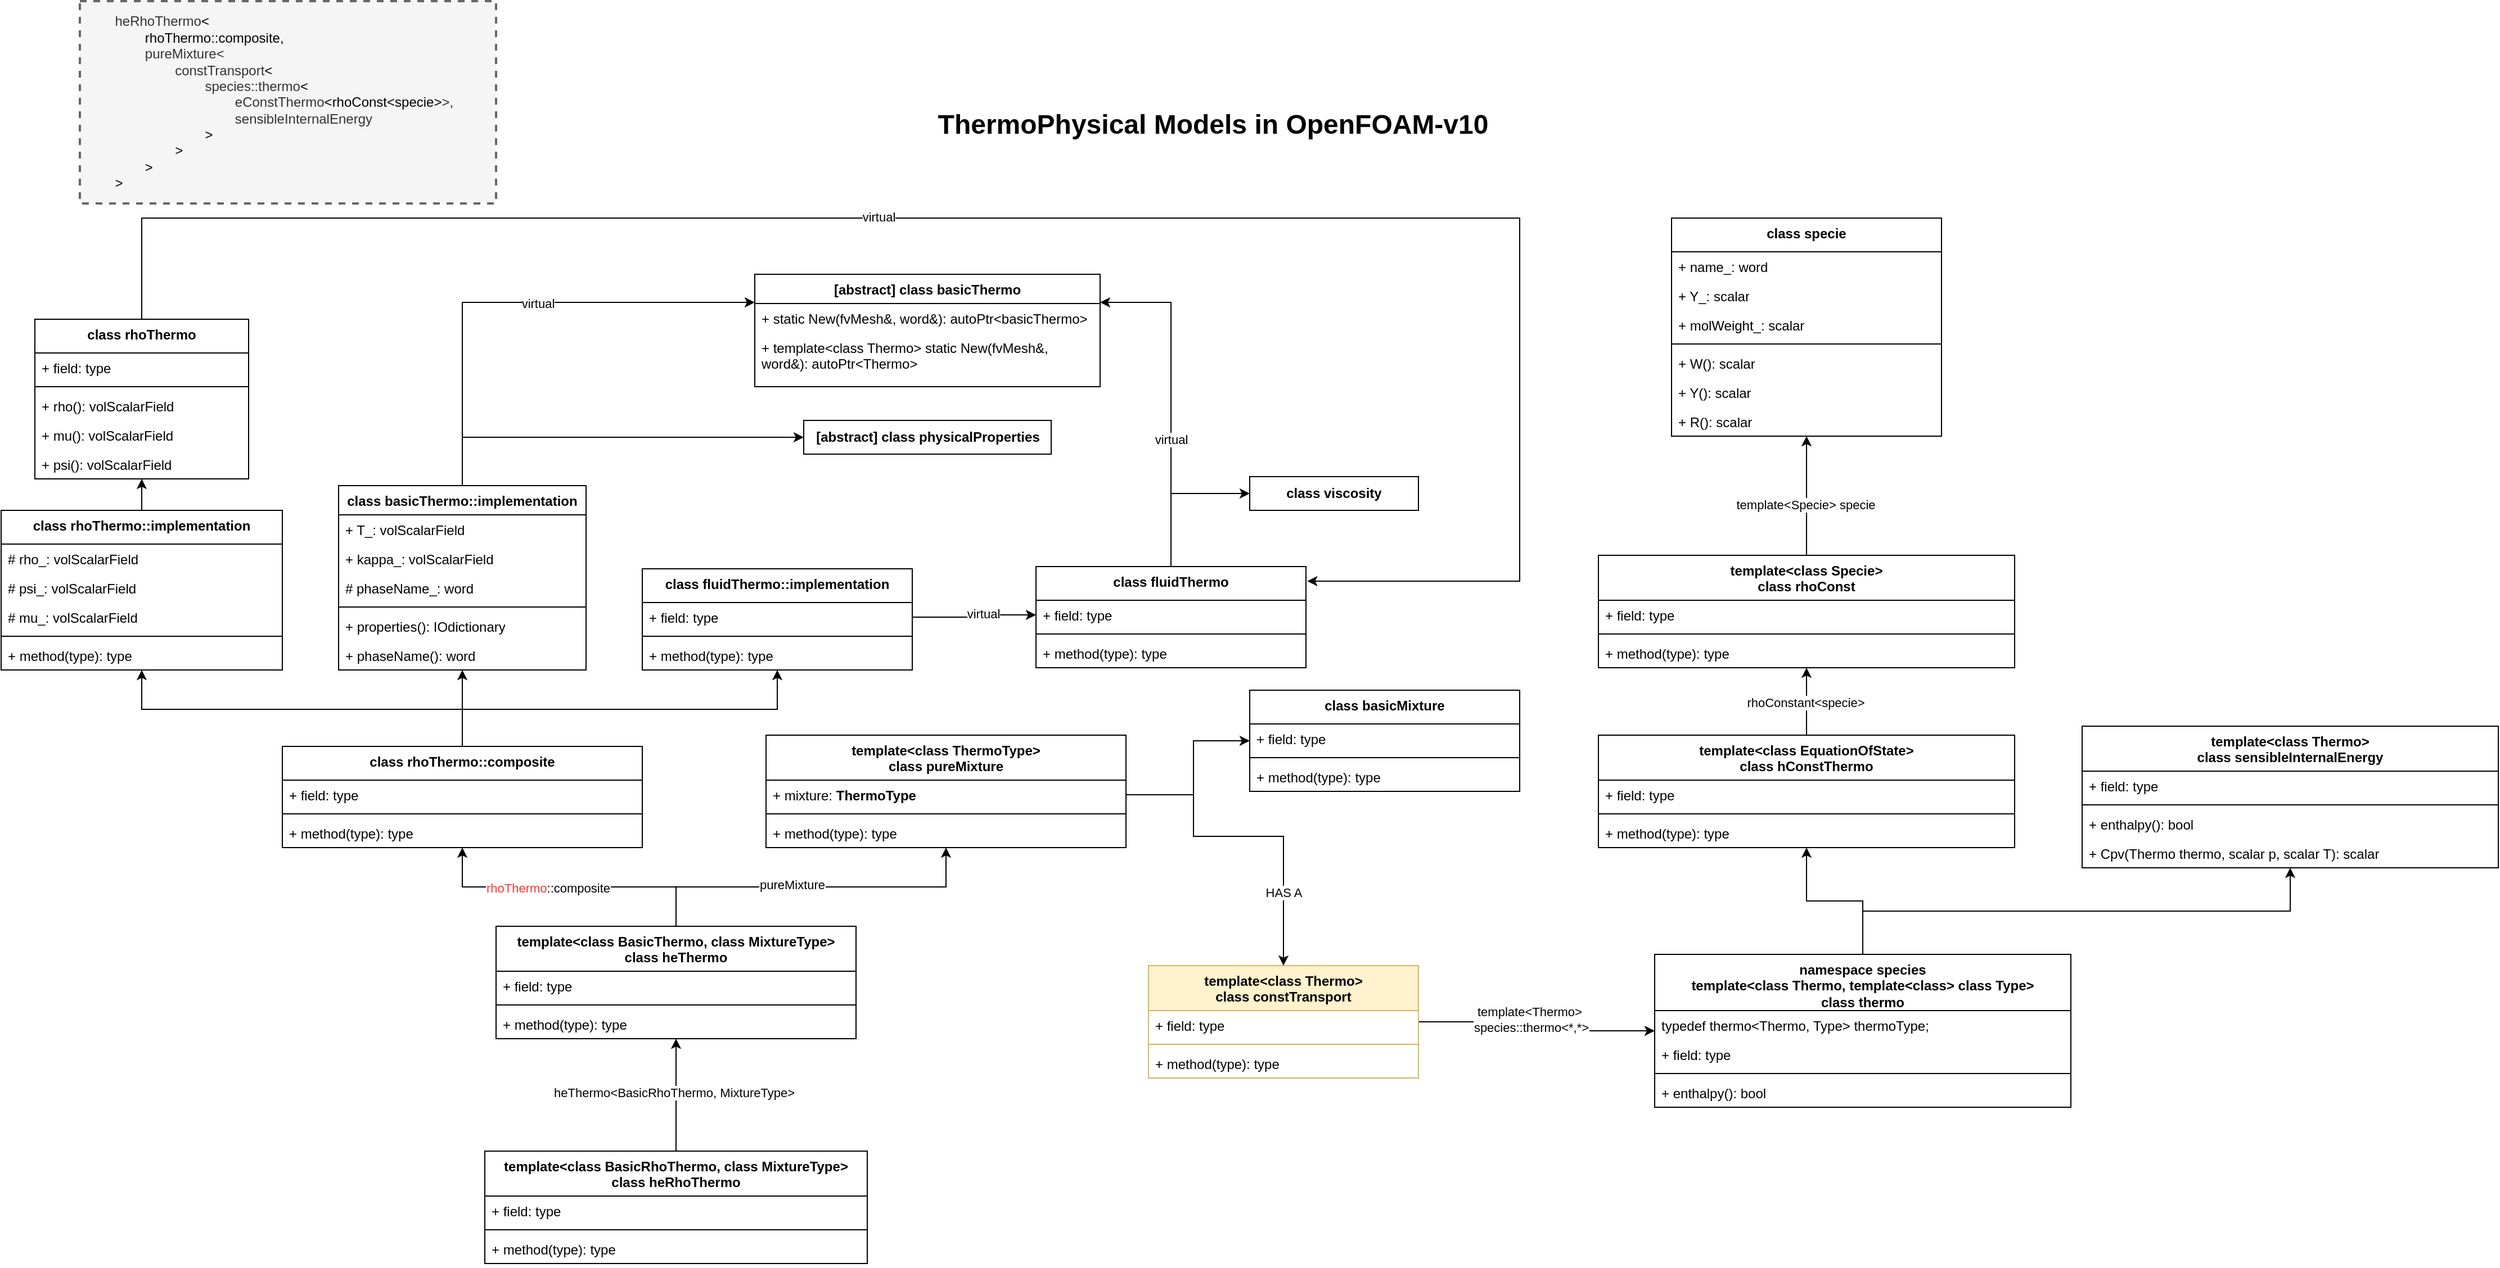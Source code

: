 <mxfile version="28.1.1" pages="2">
  <diagram name="Page-1" id="929967ad-93f9-6ef4-fab6-5d389245f69c">
    <mxGraphModel dx="3205.5" dy="1976" grid="1" gridSize="10" guides="1" tooltips="1" connect="1" arrows="1" fold="1" page="1" pageScale="1.5" pageWidth="1169" pageHeight="826" background="none" math="0" shadow="0">
      <root>
        <mxCell id="0" style=";html=1;" />
        <mxCell id="1" style=";html=1;" parent="0" />
        <mxCell id="1672d66443f91eb5-23" value="ThermoPhysical Models in OpenFOAM-v10" style="text;strokeColor=none;fillColor=none;html=1;fontSize=24;fontStyle=1;verticalAlign=middle;align=center;" parent="1" vertex="1">
          <mxGeometry x="121.5" y="50" width="1510" height="40" as="geometry" />
        </mxCell>
        <mxCell id="pPJwcBT-VZS1vUnsElvL-1" value="[abstract] class basicThermo" style="swimlane;fontStyle=1;align=center;verticalAlign=top;childLayout=stackLayout;horizontal=1;startSize=26;horizontalStack=0;resizeParent=1;resizeParentMax=0;resizeLast=0;collapsible=1;marginBottom=0;whiteSpace=wrap;html=1;" parent="1" vertex="1">
          <mxGeometry x="470" y="203" width="307" height="100" as="geometry">
            <mxRectangle x="797" y="150" width="140" height="30" as="alternateBounds" />
          </mxGeometry>
        </mxCell>
        <mxCell id="pPJwcBT-VZS1vUnsElvL-4" value="+ static New(fvMesh&amp;amp;, word&amp;amp;): autoPtr&amp;lt;basicThermo&amp;gt;" style="text;strokeColor=none;fillColor=none;align=left;verticalAlign=top;spacingLeft=4;spacingRight=4;overflow=hidden;rotatable=0;points=[[0,0.5],[1,0.5]];portConstraint=eastwest;whiteSpace=wrap;html=1;" parent="pPJwcBT-VZS1vUnsElvL-1" vertex="1">
          <mxGeometry y="26" width="307" height="26" as="geometry" />
        </mxCell>
        <mxCell id="pPJwcBT-VZS1vUnsElvL-18" value="+ template&amp;lt;class Thermo&amp;gt; static New(fvMesh&amp;amp;, word&amp;amp;): autoPtr&amp;lt;Thermo&amp;gt;" style="text;strokeColor=none;fillColor=none;align=left;verticalAlign=top;spacingLeft=4;spacingRight=4;overflow=hidden;rotatable=0;points=[[0,0.5],[1,0.5]];portConstraint=eastwest;whiteSpace=wrap;html=1;" parent="pPJwcBT-VZS1vUnsElvL-1" vertex="1">
          <mxGeometry y="52" width="307" height="48" as="geometry" />
        </mxCell>
        <mxCell id="pPJwcBT-VZS1vUnsElvL-16" style="edgeStyle=orthogonalEdgeStyle;rounded=0;orthogonalLoop=1;jettySize=auto;html=1;exitX=0.5;exitY=0;exitDx=0;exitDy=0;entryX=0;entryY=0.5;entryDx=0;entryDy=0;" parent="1" source="pPJwcBT-VZS1vUnsElvL-8" target="pPJwcBT-VZS1vUnsElvL-15" edge="1">
          <mxGeometry relative="1" as="geometry" />
        </mxCell>
        <mxCell id="pPJwcBT-VZS1vUnsElvL-8" value="class basicThermo::implementation" style="swimlane;fontStyle=1;align=center;verticalAlign=top;childLayout=stackLayout;horizontal=1;startSize=26;horizontalStack=0;resizeParent=1;resizeParentMax=0;resizeLast=0;collapsible=1;marginBottom=0;whiteSpace=wrap;html=1;" parent="1" vertex="1">
          <mxGeometry x="100" y="391" width="220" height="164" as="geometry">
            <mxRectangle x="797" y="150" width="140" height="30" as="alternateBounds" />
          </mxGeometry>
        </mxCell>
        <mxCell id="pPJwcBT-VZS1vUnsElvL-9" value="+ T_: volScalarField" style="text;strokeColor=none;fillColor=none;align=left;verticalAlign=top;spacingLeft=4;spacingRight=4;overflow=hidden;rotatable=0;points=[[0,0.5],[1,0.5]];portConstraint=eastwest;whiteSpace=wrap;html=1;" parent="pPJwcBT-VZS1vUnsElvL-8" vertex="1">
          <mxGeometry y="26" width="220" height="26" as="geometry" />
        </mxCell>
        <mxCell id="pPJwcBT-VZS1vUnsElvL-10" value="+ kappa_: volScalarField" style="text;strokeColor=none;fillColor=none;align=left;verticalAlign=top;spacingLeft=4;spacingRight=4;overflow=hidden;rotatable=0;points=[[0,0.5],[1,0.5]];portConstraint=eastwest;whiteSpace=wrap;html=1;" parent="pPJwcBT-VZS1vUnsElvL-8" vertex="1">
          <mxGeometry y="52" width="220" height="26" as="geometry" />
        </mxCell>
        <mxCell id="pPJwcBT-VZS1vUnsElvL-11" value="# phaseName_: word" style="text;strokeColor=none;fillColor=none;align=left;verticalAlign=top;spacingLeft=4;spacingRight=4;overflow=hidden;rotatable=0;points=[[0,0.5],[1,0.5]];portConstraint=eastwest;whiteSpace=wrap;html=1;" parent="pPJwcBT-VZS1vUnsElvL-8" vertex="1">
          <mxGeometry y="78" width="220" height="26" as="geometry" />
        </mxCell>
        <mxCell id="pPJwcBT-VZS1vUnsElvL-12" value="" style="line;strokeWidth=1;fillColor=none;align=left;verticalAlign=middle;spacingTop=-1;spacingLeft=3;spacingRight=3;rotatable=0;labelPosition=right;points=[];portConstraint=eastwest;strokeColor=inherit;" parent="pPJwcBT-VZS1vUnsElvL-8" vertex="1">
          <mxGeometry y="104" width="220" height="8" as="geometry" />
        </mxCell>
        <mxCell id="pPJwcBT-VZS1vUnsElvL-13" value="+ properties(): IOdictionary" style="text;strokeColor=none;fillColor=none;align=left;verticalAlign=top;spacingLeft=4;spacingRight=4;overflow=hidden;rotatable=0;points=[[0,0.5],[1,0.5]];portConstraint=eastwest;whiteSpace=wrap;html=1;" parent="pPJwcBT-VZS1vUnsElvL-8" vertex="1">
          <mxGeometry y="112" width="220" height="26" as="geometry" />
        </mxCell>
        <mxCell id="pPJwcBT-VZS1vUnsElvL-17" value="+ phaseName(): word" style="text;strokeColor=none;fillColor=none;align=left;verticalAlign=top;spacingLeft=4;spacingRight=4;overflow=hidden;rotatable=0;points=[[0,0.5],[1,0.5]];portConstraint=eastwest;whiteSpace=wrap;html=1;" parent="pPJwcBT-VZS1vUnsElvL-8" vertex="1">
          <mxGeometry y="138" width="220" height="26" as="geometry" />
        </mxCell>
        <mxCell id="pPJwcBT-VZS1vUnsElvL-15" value="&lt;b&gt;[abstract] class physicalProperties&lt;/b&gt;" style="html=1;whiteSpace=wrap;" parent="1" vertex="1">
          <mxGeometry x="513.5" y="333" width="220" height="30" as="geometry" />
        </mxCell>
        <mxCell id="pPJwcBT-VZS1vUnsElvL-27" style="edgeStyle=orthogonalEdgeStyle;rounded=0;orthogonalLoop=1;jettySize=auto;html=1;exitX=0.5;exitY=0;exitDx=0;exitDy=0;" parent="1" source="pPJwcBT-VZS1vUnsElvL-19" target="pPJwcBT-VZS1vUnsElvL-23" edge="1">
          <mxGeometry relative="1" as="geometry" />
        </mxCell>
        <mxCell id="pPJwcBT-VZS1vUnsElvL-28" value="heThermo&amp;lt;BasicRhoThermo, MixtureType&amp;gt;" style="edgeLabel;html=1;align=center;verticalAlign=middle;resizable=0;points=[];" parent="pPJwcBT-VZS1vUnsElvL-27" vertex="1" connectable="0">
          <mxGeometry x="0.063" y="2" relative="1" as="geometry">
            <mxPoint y="1" as="offset" />
          </mxGeometry>
        </mxCell>
        <mxCell id="pPJwcBT-VZS1vUnsElvL-19" value="&lt;div&gt;template&amp;lt;class BasicRhoThermo, class MixtureType&amp;gt;&lt;/div&gt;&lt;div&gt;class heRhoThermo&lt;/div&gt;" style="swimlane;fontStyle=1;align=center;verticalAlign=top;childLayout=stackLayout;horizontal=1;startSize=40;horizontalStack=0;resizeParent=1;resizeParentMax=0;resizeLast=0;collapsible=1;marginBottom=0;whiteSpace=wrap;html=1;" parent="1" vertex="1">
          <mxGeometry x="230" y="983" width="340" height="100" as="geometry" />
        </mxCell>
        <mxCell id="pPJwcBT-VZS1vUnsElvL-20" value="+ field: type" style="text;strokeColor=none;fillColor=none;align=left;verticalAlign=top;spacingLeft=4;spacingRight=4;overflow=hidden;rotatable=0;points=[[0,0.5],[1,0.5]];portConstraint=eastwest;whiteSpace=wrap;html=1;" parent="pPJwcBT-VZS1vUnsElvL-19" vertex="1">
          <mxGeometry y="40" width="340" height="26" as="geometry" />
        </mxCell>
        <mxCell id="pPJwcBT-VZS1vUnsElvL-21" value="" style="line;strokeWidth=1;fillColor=none;align=left;verticalAlign=middle;spacingTop=-1;spacingLeft=3;spacingRight=3;rotatable=0;labelPosition=right;points=[];portConstraint=eastwest;strokeColor=inherit;" parent="pPJwcBT-VZS1vUnsElvL-19" vertex="1">
          <mxGeometry y="66" width="340" height="8" as="geometry" />
        </mxCell>
        <mxCell id="pPJwcBT-VZS1vUnsElvL-22" value="+ method(type): type" style="text;strokeColor=none;fillColor=none;align=left;verticalAlign=top;spacingLeft=4;spacingRight=4;overflow=hidden;rotatable=0;points=[[0,0.5],[1,0.5]];portConstraint=eastwest;whiteSpace=wrap;html=1;" parent="pPJwcBT-VZS1vUnsElvL-19" vertex="1">
          <mxGeometry y="74" width="340" height="26" as="geometry" />
        </mxCell>
        <mxCell id="pPJwcBT-VZS1vUnsElvL-33" style="edgeStyle=orthogonalEdgeStyle;rounded=0;orthogonalLoop=1;jettySize=auto;html=1;exitX=0.5;exitY=0;exitDx=0;exitDy=0;" parent="1" source="pPJwcBT-VZS1vUnsElvL-23" target="pPJwcBT-VZS1vUnsElvL-29" edge="1">
          <mxGeometry relative="1" as="geometry" />
        </mxCell>
        <mxCell id="pPJwcBT-VZS1vUnsElvL-34" value="pureMixture" style="edgeLabel;html=1;align=center;verticalAlign=middle;resizable=0;points=[];" parent="pPJwcBT-VZS1vUnsElvL-33" vertex="1" connectable="0">
          <mxGeometry x="-0.111" y="2" relative="1" as="geometry">
            <mxPoint as="offset" />
          </mxGeometry>
        </mxCell>
        <mxCell id="pPJwcBT-VZS1vUnsElvL-39" style="edgeStyle=orthogonalEdgeStyle;rounded=0;orthogonalLoop=1;jettySize=auto;html=1;exitX=0.5;exitY=0;exitDx=0;exitDy=0;" parent="1" source="pPJwcBT-VZS1vUnsElvL-23" target="pPJwcBT-VZS1vUnsElvL-35" edge="1">
          <mxGeometry relative="1" as="geometry" />
        </mxCell>
        <mxCell id="pPJwcBT-VZS1vUnsElvL-40" value="&lt;font style=&quot;color: rgb(255, 51, 51);&quot;&gt;rhoThermo&lt;/font&gt;::composite" style="edgeLabel;html=1;align=center;verticalAlign=middle;resizable=0;points=[];" parent="pPJwcBT-VZS1vUnsElvL-39" vertex="1" connectable="0">
          <mxGeometry x="0.147" y="1" relative="1" as="geometry">
            <mxPoint as="offset" />
          </mxGeometry>
        </mxCell>
        <mxCell id="pPJwcBT-VZS1vUnsElvL-23" value="&lt;div&gt;template&amp;lt;class BasicThermo, class MixtureType&amp;gt;&lt;/div&gt;&lt;div&gt;class heThermo&lt;/div&gt;" style="swimlane;fontStyle=1;align=center;verticalAlign=top;childLayout=stackLayout;horizontal=1;startSize=40;horizontalStack=0;resizeParent=1;resizeParentMax=0;resizeLast=0;collapsible=1;marginBottom=0;whiteSpace=wrap;html=1;" parent="1" vertex="1">
          <mxGeometry x="240" y="783" width="320" height="100" as="geometry" />
        </mxCell>
        <mxCell id="pPJwcBT-VZS1vUnsElvL-24" value="+ field: type" style="text;strokeColor=none;fillColor=none;align=left;verticalAlign=top;spacingLeft=4;spacingRight=4;overflow=hidden;rotatable=0;points=[[0,0.5],[1,0.5]];portConstraint=eastwest;whiteSpace=wrap;html=1;" parent="pPJwcBT-VZS1vUnsElvL-23" vertex="1">
          <mxGeometry y="40" width="320" height="26" as="geometry" />
        </mxCell>
        <mxCell id="pPJwcBT-VZS1vUnsElvL-25" value="" style="line;strokeWidth=1;fillColor=none;align=left;verticalAlign=middle;spacingTop=-1;spacingLeft=3;spacingRight=3;rotatable=0;labelPosition=right;points=[];portConstraint=eastwest;strokeColor=inherit;" parent="pPJwcBT-VZS1vUnsElvL-23" vertex="1">
          <mxGeometry y="66" width="320" height="8" as="geometry" />
        </mxCell>
        <mxCell id="pPJwcBT-VZS1vUnsElvL-26" value="+ method(type): type" style="text;strokeColor=none;fillColor=none;align=left;verticalAlign=top;spacingLeft=4;spacingRight=4;overflow=hidden;rotatable=0;points=[[0,0.5],[1,0.5]];portConstraint=eastwest;whiteSpace=wrap;html=1;" parent="pPJwcBT-VZS1vUnsElvL-23" vertex="1">
          <mxGeometry y="74" width="320" height="26" as="geometry" />
        </mxCell>
        <mxCell id="pPJwcBT-VZS1vUnsElvL-29" value="&lt;div&gt;template&amp;lt;class ThermoType&amp;gt;&lt;/div&gt;&lt;div&gt;class pureMixture&lt;/div&gt;" style="swimlane;fontStyle=1;align=center;verticalAlign=top;childLayout=stackLayout;horizontal=1;startSize=40;horizontalStack=0;resizeParent=1;resizeParentMax=0;resizeLast=0;collapsible=1;marginBottom=0;whiteSpace=wrap;html=1;" parent="1" vertex="1">
          <mxGeometry x="480" y="613" width="320" height="100" as="geometry" />
        </mxCell>
        <mxCell id="pPJwcBT-VZS1vUnsElvL-30" value="+ mixture: &lt;b&gt;ThermoType&lt;/b&gt;" style="text;strokeColor=none;fillColor=none;align=left;verticalAlign=top;spacingLeft=4;spacingRight=4;overflow=hidden;rotatable=0;points=[[0,0.5],[1,0.5]];portConstraint=eastwest;whiteSpace=wrap;html=1;" parent="pPJwcBT-VZS1vUnsElvL-29" vertex="1">
          <mxGeometry y="40" width="320" height="26" as="geometry" />
        </mxCell>
        <mxCell id="pPJwcBT-VZS1vUnsElvL-31" value="" style="line;strokeWidth=1;fillColor=none;align=left;verticalAlign=middle;spacingTop=-1;spacingLeft=3;spacingRight=3;rotatable=0;labelPosition=right;points=[];portConstraint=eastwest;strokeColor=inherit;" parent="pPJwcBT-VZS1vUnsElvL-29" vertex="1">
          <mxGeometry y="66" width="320" height="8" as="geometry" />
        </mxCell>
        <mxCell id="pPJwcBT-VZS1vUnsElvL-32" value="+ method(type): type" style="text;strokeColor=none;fillColor=none;align=left;verticalAlign=top;spacingLeft=4;spacingRight=4;overflow=hidden;rotatable=0;points=[[0,0.5],[1,0.5]];portConstraint=eastwest;whiteSpace=wrap;html=1;" parent="pPJwcBT-VZS1vUnsElvL-29" vertex="1">
          <mxGeometry y="74" width="320" height="26" as="geometry" />
        </mxCell>
        <mxCell id="pPJwcBT-VZS1vUnsElvL-50" value="" style="edgeStyle=orthogonalEdgeStyle;rounded=0;orthogonalLoop=1;jettySize=auto;html=1;" parent="1" source="pPJwcBT-VZS1vUnsElvL-35" target="pPJwcBT-VZS1vUnsElvL-8" edge="1">
          <mxGeometry relative="1" as="geometry">
            <mxPoint x="210" y="543.0" as="targetPoint" />
          </mxGeometry>
        </mxCell>
        <mxCell id="pPJwcBT-VZS1vUnsElvL-65" style="edgeStyle=orthogonalEdgeStyle;rounded=0;orthogonalLoop=1;jettySize=auto;html=1;exitX=0.5;exitY=0;exitDx=0;exitDy=0;" parent="1" source="pPJwcBT-VZS1vUnsElvL-35" target="pPJwcBT-VZS1vUnsElvL-61" edge="1">
          <mxGeometry relative="1" as="geometry">
            <Array as="points">
              <mxPoint x="210" y="590" />
              <mxPoint x="-75" y="590" />
            </Array>
          </mxGeometry>
        </mxCell>
        <mxCell id="pPJwcBT-VZS1vUnsElvL-92" style="edgeStyle=orthogonalEdgeStyle;rounded=0;orthogonalLoop=1;jettySize=auto;html=1;exitX=0.5;exitY=0;exitDx=0;exitDy=0;" parent="1" source="pPJwcBT-VZS1vUnsElvL-35" target="pPJwcBT-VZS1vUnsElvL-57" edge="1">
          <mxGeometry relative="1" as="geometry">
            <Array as="points">
              <mxPoint x="210" y="590" />
              <mxPoint x="490" y="590" />
            </Array>
          </mxGeometry>
        </mxCell>
        <mxCell id="pPJwcBT-VZS1vUnsElvL-35" value="&lt;div&gt;&lt;span style=&quot;background-color: transparent; color: light-dark(rgb(0, 0, 0), rgb(255, 255, 255));&quot;&gt;class rhoThermo::composite&lt;/span&gt;&lt;/div&gt;" style="swimlane;fontStyle=1;align=center;verticalAlign=top;childLayout=stackLayout;horizontal=1;startSize=30;horizontalStack=0;resizeParent=1;resizeParentMax=0;resizeLast=0;collapsible=1;marginBottom=0;whiteSpace=wrap;html=1;" parent="1" vertex="1">
          <mxGeometry x="50" y="623" width="320" height="90" as="geometry" />
        </mxCell>
        <mxCell id="pPJwcBT-VZS1vUnsElvL-36" value="+ field: type" style="text;strokeColor=none;fillColor=none;align=left;verticalAlign=top;spacingLeft=4;spacingRight=4;overflow=hidden;rotatable=0;points=[[0,0.5],[1,0.5]];portConstraint=eastwest;whiteSpace=wrap;html=1;" parent="pPJwcBT-VZS1vUnsElvL-35" vertex="1">
          <mxGeometry y="30" width="320" height="26" as="geometry" />
        </mxCell>
        <mxCell id="pPJwcBT-VZS1vUnsElvL-37" value="" style="line;strokeWidth=1;fillColor=none;align=left;verticalAlign=middle;spacingTop=-1;spacingLeft=3;spacingRight=3;rotatable=0;labelPosition=right;points=[];portConstraint=eastwest;strokeColor=inherit;" parent="pPJwcBT-VZS1vUnsElvL-35" vertex="1">
          <mxGeometry y="56" width="320" height="8" as="geometry" />
        </mxCell>
        <mxCell id="pPJwcBT-VZS1vUnsElvL-38" value="+ method(type): type" style="text;strokeColor=none;fillColor=none;align=left;verticalAlign=top;spacingLeft=4;spacingRight=4;overflow=hidden;rotatable=0;points=[[0,0.5],[1,0.5]];portConstraint=eastwest;whiteSpace=wrap;html=1;" parent="pPJwcBT-VZS1vUnsElvL-35" vertex="1">
          <mxGeometry y="64" width="320" height="26" as="geometry" />
        </mxCell>
        <mxCell id="pPJwcBT-VZS1vUnsElvL-57" value="&lt;div&gt;&lt;span style=&quot;background-color: transparent; color: light-dark(rgb(0, 0, 0), rgb(255, 255, 255));&quot;&gt;class fluidThermo::implementation&lt;/span&gt;&lt;/div&gt;" style="swimlane;fontStyle=1;align=center;verticalAlign=top;childLayout=stackLayout;horizontal=1;startSize=30;horizontalStack=0;resizeParent=1;resizeParentMax=0;resizeLast=0;collapsible=1;marginBottom=0;whiteSpace=wrap;html=1;" parent="1" vertex="1">
          <mxGeometry x="370" y="465" width="240" height="90" as="geometry" />
        </mxCell>
        <mxCell id="pPJwcBT-VZS1vUnsElvL-58" value="+ field: type" style="text;strokeColor=none;fillColor=none;align=left;verticalAlign=top;spacingLeft=4;spacingRight=4;overflow=hidden;rotatable=0;points=[[0,0.5],[1,0.5]];portConstraint=eastwest;whiteSpace=wrap;html=1;" parent="pPJwcBT-VZS1vUnsElvL-57" vertex="1">
          <mxGeometry y="30" width="240" height="26" as="geometry" />
        </mxCell>
        <mxCell id="pPJwcBT-VZS1vUnsElvL-59" value="" style="line;strokeWidth=1;fillColor=none;align=left;verticalAlign=middle;spacingTop=-1;spacingLeft=3;spacingRight=3;rotatable=0;labelPosition=right;points=[];portConstraint=eastwest;strokeColor=inherit;" parent="pPJwcBT-VZS1vUnsElvL-57" vertex="1">
          <mxGeometry y="56" width="240" height="8" as="geometry" />
        </mxCell>
        <mxCell id="pPJwcBT-VZS1vUnsElvL-60" value="+ method(type): type" style="text;strokeColor=none;fillColor=none;align=left;verticalAlign=top;spacingLeft=4;spacingRight=4;overflow=hidden;rotatable=0;points=[[0,0.5],[1,0.5]];portConstraint=eastwest;whiteSpace=wrap;html=1;" parent="pPJwcBT-VZS1vUnsElvL-57" vertex="1">
          <mxGeometry y="64" width="240" height="26" as="geometry" />
        </mxCell>
        <mxCell id="pPJwcBT-VZS1vUnsElvL-70" value="" style="edgeStyle=orthogonalEdgeStyle;rounded=0;orthogonalLoop=1;jettySize=auto;html=1;" parent="1" source="pPJwcBT-VZS1vUnsElvL-61" target="pPJwcBT-VZS1vUnsElvL-66" edge="1">
          <mxGeometry relative="1" as="geometry" />
        </mxCell>
        <mxCell id="pPJwcBT-VZS1vUnsElvL-61" value="&lt;div&gt;&lt;span style=&quot;background-color: transparent; color: light-dark(rgb(0, 0, 0), rgb(255, 255, 255));&quot;&gt;class rhoThermo::implementation&lt;/span&gt;&lt;/div&gt;" style="swimlane;fontStyle=1;align=center;verticalAlign=top;childLayout=stackLayout;horizontal=1;startSize=30;horizontalStack=0;resizeParent=1;resizeParentMax=0;resizeLast=0;collapsible=1;marginBottom=0;whiteSpace=wrap;html=1;" parent="1" vertex="1">
          <mxGeometry x="-200" y="413" width="250" height="142" as="geometry" />
        </mxCell>
        <mxCell id="pPJwcBT-VZS1vUnsElvL-73" value="# rho_: volScalarField" style="text;strokeColor=none;fillColor=none;align=left;verticalAlign=top;spacingLeft=4;spacingRight=4;overflow=hidden;rotatable=0;points=[[0,0.5],[1,0.5]];portConstraint=eastwest;whiteSpace=wrap;html=1;" parent="pPJwcBT-VZS1vUnsElvL-61" vertex="1">
          <mxGeometry y="30" width="250" height="26" as="geometry" />
        </mxCell>
        <mxCell id="pPJwcBT-VZS1vUnsElvL-74" value="# psi_: volScalarField" style="text;strokeColor=none;fillColor=none;align=left;verticalAlign=top;spacingLeft=4;spacingRight=4;overflow=hidden;rotatable=0;points=[[0,0.5],[1,0.5]];portConstraint=eastwest;whiteSpace=wrap;html=1;" parent="pPJwcBT-VZS1vUnsElvL-61" vertex="1">
          <mxGeometry y="56" width="250" height="26" as="geometry" />
        </mxCell>
        <mxCell id="pPJwcBT-VZS1vUnsElvL-62" value="# mu_: volScalarField" style="text;strokeColor=none;fillColor=none;align=left;verticalAlign=top;spacingLeft=4;spacingRight=4;overflow=hidden;rotatable=0;points=[[0,0.5],[1,0.5]];portConstraint=eastwest;whiteSpace=wrap;html=1;" parent="pPJwcBT-VZS1vUnsElvL-61" vertex="1">
          <mxGeometry y="82" width="250" height="26" as="geometry" />
        </mxCell>
        <mxCell id="pPJwcBT-VZS1vUnsElvL-63" value="" style="line;strokeWidth=1;fillColor=none;align=left;verticalAlign=middle;spacingTop=-1;spacingLeft=3;spacingRight=3;rotatable=0;labelPosition=right;points=[];portConstraint=eastwest;strokeColor=inherit;" parent="pPJwcBT-VZS1vUnsElvL-61" vertex="1">
          <mxGeometry y="108" width="250" height="8" as="geometry" />
        </mxCell>
        <mxCell id="pPJwcBT-VZS1vUnsElvL-64" value="+ method(type): type" style="text;strokeColor=none;fillColor=none;align=left;verticalAlign=top;spacingLeft=4;spacingRight=4;overflow=hidden;rotatable=0;points=[[0,0.5],[1,0.5]];portConstraint=eastwest;whiteSpace=wrap;html=1;" parent="pPJwcBT-VZS1vUnsElvL-61" vertex="1">
          <mxGeometry y="116" width="250" height="26" as="geometry" />
        </mxCell>
        <mxCell id="pPJwcBT-VZS1vUnsElvL-90" style="edgeStyle=orthogonalEdgeStyle;rounded=0;orthogonalLoop=1;jettySize=auto;html=1;exitX=0.5;exitY=0;exitDx=0;exitDy=0;entryX=1.005;entryY=0.144;entryDx=0;entryDy=0;entryPerimeter=0;" parent="1" source="pPJwcBT-VZS1vUnsElvL-66" target="pPJwcBT-VZS1vUnsElvL-77" edge="1">
          <mxGeometry relative="1" as="geometry">
            <Array as="points">
              <mxPoint x="-75" y="153" />
              <mxPoint x="1150" y="153" />
              <mxPoint x="1150" y="476" />
            </Array>
          </mxGeometry>
        </mxCell>
        <mxCell id="pPJwcBT-VZS1vUnsElvL-91" value="virtual" style="edgeLabel;html=1;align=center;verticalAlign=middle;resizable=0;points=[];" parent="pPJwcBT-VZS1vUnsElvL-90" vertex="1" connectable="0">
          <mxGeometry x="-0.185" y="1" relative="1" as="geometry">
            <mxPoint as="offset" />
          </mxGeometry>
        </mxCell>
        <mxCell id="pPJwcBT-VZS1vUnsElvL-66" value="&lt;div&gt;&lt;span style=&quot;background-color: transparent; color: light-dark(rgb(0, 0, 0), rgb(255, 255, 255));&quot;&gt;class rhoThermo&lt;/span&gt;&lt;/div&gt;" style="swimlane;fontStyle=1;align=center;verticalAlign=top;childLayout=stackLayout;horizontal=1;startSize=30;horizontalStack=0;resizeParent=1;resizeParentMax=0;resizeLast=0;collapsible=1;marginBottom=0;whiteSpace=wrap;html=1;" parent="1" vertex="1">
          <mxGeometry x="-170" y="243" width="190" height="142" as="geometry" />
        </mxCell>
        <mxCell id="pPJwcBT-VZS1vUnsElvL-67" value="+ field: type" style="text;strokeColor=none;fillColor=none;align=left;verticalAlign=top;spacingLeft=4;spacingRight=4;overflow=hidden;rotatable=0;points=[[0,0.5],[1,0.5]];portConstraint=eastwest;whiteSpace=wrap;html=1;" parent="pPJwcBT-VZS1vUnsElvL-66" vertex="1">
          <mxGeometry y="30" width="190" height="26" as="geometry" />
        </mxCell>
        <mxCell id="pPJwcBT-VZS1vUnsElvL-68" value="" style="line;strokeWidth=1;fillColor=none;align=left;verticalAlign=middle;spacingTop=-1;spacingLeft=3;spacingRight=3;rotatable=0;labelPosition=right;points=[];portConstraint=eastwest;strokeColor=inherit;" parent="pPJwcBT-VZS1vUnsElvL-66" vertex="1">
          <mxGeometry y="56" width="190" height="8" as="geometry" />
        </mxCell>
        <mxCell id="pPJwcBT-VZS1vUnsElvL-69" value="+ rho(): volScalarField" style="text;strokeColor=none;fillColor=none;align=left;verticalAlign=top;spacingLeft=4;spacingRight=4;overflow=hidden;rotatable=0;points=[[0,0.5],[1,0.5]];portConstraint=eastwest;whiteSpace=wrap;html=1;" parent="pPJwcBT-VZS1vUnsElvL-66" vertex="1">
          <mxGeometry y="64" width="190" height="26" as="geometry" />
        </mxCell>
        <mxCell id="pPJwcBT-VZS1vUnsElvL-71" value="+ mu(): volScalarField" style="text;strokeColor=none;fillColor=none;align=left;verticalAlign=top;spacingLeft=4;spacingRight=4;overflow=hidden;rotatable=0;points=[[0,0.5],[1,0.5]];portConstraint=eastwest;whiteSpace=wrap;html=1;" parent="pPJwcBT-VZS1vUnsElvL-66" vertex="1">
          <mxGeometry y="90" width="190" height="26" as="geometry" />
        </mxCell>
        <mxCell id="pPJwcBT-VZS1vUnsElvL-72" value="+ psi(): volScalarField" style="text;strokeColor=none;fillColor=none;align=left;verticalAlign=top;spacingLeft=4;spacingRight=4;overflow=hidden;rotatable=0;points=[[0,0.5],[1,0.5]];portConstraint=eastwest;whiteSpace=wrap;html=1;" parent="pPJwcBT-VZS1vUnsElvL-66" vertex="1">
          <mxGeometry y="116" width="190" height="26" as="geometry" />
        </mxCell>
        <mxCell id="pPJwcBT-VZS1vUnsElvL-75" style="edgeStyle=orthogonalEdgeStyle;rounded=0;orthogonalLoop=1;jettySize=auto;html=1;exitX=0.5;exitY=0;exitDx=0;exitDy=0;entryX=0;entryY=0.25;entryDx=0;entryDy=0;" parent="1" source="pPJwcBT-VZS1vUnsElvL-8" target="pPJwcBT-VZS1vUnsElvL-1" edge="1">
          <mxGeometry relative="1" as="geometry" />
        </mxCell>
        <mxCell id="pPJwcBT-VZS1vUnsElvL-76" value="virtual" style="edgeLabel;html=1;align=center;verticalAlign=middle;resizable=0;points=[];" parent="pPJwcBT-VZS1vUnsElvL-75" vertex="1" connectable="0">
          <mxGeometry x="0.083" y="-5" relative="1" as="geometry">
            <mxPoint x="1" y="-4" as="offset" />
          </mxGeometry>
        </mxCell>
        <mxCell id="pPJwcBT-VZS1vUnsElvL-83" style="edgeStyle=orthogonalEdgeStyle;rounded=0;orthogonalLoop=1;jettySize=auto;html=1;exitX=0.5;exitY=0;exitDx=0;exitDy=0;entryX=1;entryY=0.25;entryDx=0;entryDy=0;" parent="1" source="pPJwcBT-VZS1vUnsElvL-77" target="pPJwcBT-VZS1vUnsElvL-1" edge="1">
          <mxGeometry relative="1" as="geometry" />
        </mxCell>
        <mxCell id="pPJwcBT-VZS1vUnsElvL-84" value="virtual" style="edgeLabel;html=1;align=center;verticalAlign=middle;resizable=0;points=[];" parent="pPJwcBT-VZS1vUnsElvL-83" vertex="1" connectable="0">
          <mxGeometry x="-0.232" relative="1" as="geometry">
            <mxPoint y="1" as="offset" />
          </mxGeometry>
        </mxCell>
        <mxCell id="pPJwcBT-VZS1vUnsElvL-89" style="edgeStyle=orthogonalEdgeStyle;rounded=0;orthogonalLoop=1;jettySize=auto;html=1;exitX=0.5;exitY=0;exitDx=0;exitDy=0;entryX=0;entryY=0.5;entryDx=0;entryDy=0;" parent="1" source="pPJwcBT-VZS1vUnsElvL-77" target="pPJwcBT-VZS1vUnsElvL-86" edge="1">
          <mxGeometry relative="1" as="geometry" />
        </mxCell>
        <mxCell id="pPJwcBT-VZS1vUnsElvL-77" value="&lt;div&gt;&lt;span style=&quot;background-color: transparent; color: light-dark(rgb(0, 0, 0), rgb(255, 255, 255));&quot;&gt;class fluidThermo&lt;/span&gt;&lt;/div&gt;" style="swimlane;fontStyle=1;align=center;verticalAlign=top;childLayout=stackLayout;horizontal=1;startSize=30;horizontalStack=0;resizeParent=1;resizeParentMax=0;resizeLast=0;collapsible=1;marginBottom=0;whiteSpace=wrap;html=1;" parent="1" vertex="1">
          <mxGeometry x="720" y="463" width="240" height="90" as="geometry" />
        </mxCell>
        <mxCell id="pPJwcBT-VZS1vUnsElvL-78" value="+ field: type" style="text;strokeColor=none;fillColor=none;align=left;verticalAlign=top;spacingLeft=4;spacingRight=4;overflow=hidden;rotatable=0;points=[[0,0.5],[1,0.5]];portConstraint=eastwest;whiteSpace=wrap;html=1;" parent="pPJwcBT-VZS1vUnsElvL-77" vertex="1">
          <mxGeometry y="30" width="240" height="26" as="geometry" />
        </mxCell>
        <mxCell id="pPJwcBT-VZS1vUnsElvL-79" value="" style="line;strokeWidth=1;fillColor=none;align=left;verticalAlign=middle;spacingTop=-1;spacingLeft=3;spacingRight=3;rotatable=0;labelPosition=right;points=[];portConstraint=eastwest;strokeColor=inherit;" parent="pPJwcBT-VZS1vUnsElvL-77" vertex="1">
          <mxGeometry y="56" width="240" height="8" as="geometry" />
        </mxCell>
        <mxCell id="pPJwcBT-VZS1vUnsElvL-80" value="+ method(type): type" style="text;strokeColor=none;fillColor=none;align=left;verticalAlign=top;spacingLeft=4;spacingRight=4;overflow=hidden;rotatable=0;points=[[0,0.5],[1,0.5]];portConstraint=eastwest;whiteSpace=wrap;html=1;" parent="pPJwcBT-VZS1vUnsElvL-77" vertex="1">
          <mxGeometry y="64" width="240" height="26" as="geometry" />
        </mxCell>
        <mxCell id="pPJwcBT-VZS1vUnsElvL-81" style="edgeStyle=orthogonalEdgeStyle;rounded=0;orthogonalLoop=1;jettySize=auto;html=1;exitX=1;exitY=0.5;exitDx=0;exitDy=0;entryX=0;entryY=0.5;entryDx=0;entryDy=0;" parent="1" source="pPJwcBT-VZS1vUnsElvL-58" target="pPJwcBT-VZS1vUnsElvL-78" edge="1">
          <mxGeometry relative="1" as="geometry" />
        </mxCell>
        <mxCell id="pPJwcBT-VZS1vUnsElvL-82" value="virtual" style="edgeLabel;html=1;align=center;verticalAlign=middle;resizable=0;points=[];" parent="pPJwcBT-VZS1vUnsElvL-81" vertex="1" connectable="0">
          <mxGeometry x="0.161" y="1" relative="1" as="geometry">
            <mxPoint as="offset" />
          </mxGeometry>
        </mxCell>
        <mxCell id="pPJwcBT-VZS1vUnsElvL-86" value="&lt;b&gt;class viscosity&lt;/b&gt;" style="html=1;whiteSpace=wrap;" parent="1" vertex="1">
          <mxGeometry x="910" y="383" width="150" height="30" as="geometry" />
        </mxCell>
        <mxCell id="pPJwcBT-VZS1vUnsElvL-97" value="&lt;div&gt;&lt;span style=&quot;background-color: transparent; color: light-dark(rgb(0, 0, 0), rgb(255, 255, 255));&quot;&gt;class basicMixture&lt;/span&gt;&lt;/div&gt;" style="swimlane;fontStyle=1;align=center;verticalAlign=top;childLayout=stackLayout;horizontal=1;startSize=30;horizontalStack=0;resizeParent=1;resizeParentMax=0;resizeLast=0;collapsible=1;marginBottom=0;whiteSpace=wrap;html=1;" parent="1" vertex="1">
          <mxGeometry x="910" y="573" width="240" height="90" as="geometry" />
        </mxCell>
        <mxCell id="pPJwcBT-VZS1vUnsElvL-98" value="+ field: type" style="text;strokeColor=none;fillColor=none;align=left;verticalAlign=top;spacingLeft=4;spacingRight=4;overflow=hidden;rotatable=0;points=[[0,0.5],[1,0.5]];portConstraint=eastwest;whiteSpace=wrap;html=1;" parent="pPJwcBT-VZS1vUnsElvL-97" vertex="1">
          <mxGeometry y="30" width="240" height="26" as="geometry" />
        </mxCell>
        <mxCell id="pPJwcBT-VZS1vUnsElvL-99" value="" style="line;strokeWidth=1;fillColor=none;align=left;verticalAlign=middle;spacingTop=-1;spacingLeft=3;spacingRight=3;rotatable=0;labelPosition=right;points=[];portConstraint=eastwest;strokeColor=inherit;" parent="pPJwcBT-VZS1vUnsElvL-97" vertex="1">
          <mxGeometry y="56" width="240" height="8" as="geometry" />
        </mxCell>
        <mxCell id="pPJwcBT-VZS1vUnsElvL-100" value="+ method(type): type" style="text;strokeColor=none;fillColor=none;align=left;verticalAlign=top;spacingLeft=4;spacingRight=4;overflow=hidden;rotatable=0;points=[[0,0.5],[1,0.5]];portConstraint=eastwest;whiteSpace=wrap;html=1;" parent="pPJwcBT-VZS1vUnsElvL-97" vertex="1">
          <mxGeometry y="64" width="240" height="26" as="geometry" />
        </mxCell>
        <mxCell id="pPJwcBT-VZS1vUnsElvL-117" value="" style="edgeStyle=orthogonalEdgeStyle;rounded=0;orthogonalLoop=1;jettySize=auto;html=1;" parent="1" source="pPJwcBT-VZS1vUnsElvL-101" target="pPJwcBT-VZS1vUnsElvL-113" edge="1">
          <mxGeometry relative="1" as="geometry" />
        </mxCell>
        <mxCell id="pPJwcBT-VZS1vUnsElvL-118" value="template&amp;lt;Thermo&amp;gt;&amp;nbsp;&lt;div&gt;species::thermo&amp;lt;*,*&amp;gt;&lt;/div&gt;" style="edgeLabel;html=1;align=center;verticalAlign=middle;resizable=0;points=[];" parent="pPJwcBT-VZS1vUnsElvL-117" vertex="1" connectable="0">
          <mxGeometry x="-0.088" y="2" relative="1" as="geometry">
            <mxPoint as="offset" />
          </mxGeometry>
        </mxCell>
        <mxCell id="pPJwcBT-VZS1vUnsElvL-101" value="template&amp;lt;class Thermo&amp;gt;&lt;div&gt;class constTransport&lt;/div&gt;" style="swimlane;fontStyle=1;align=center;verticalAlign=top;childLayout=stackLayout;horizontal=1;startSize=40;horizontalStack=0;resizeParent=1;resizeParentMax=0;resizeLast=0;collapsible=1;marginBottom=0;whiteSpace=wrap;html=1;fillColor=#fff2cc;strokeColor=#d6b656;" parent="1" vertex="1">
          <mxGeometry x="820" y="818" width="240" height="100" as="geometry" />
        </mxCell>
        <mxCell id="pPJwcBT-VZS1vUnsElvL-102" value="+ field: type" style="text;strokeColor=none;fillColor=none;align=left;verticalAlign=top;spacingLeft=4;spacingRight=4;overflow=hidden;rotatable=0;points=[[0,0.5],[1,0.5]];portConstraint=eastwest;whiteSpace=wrap;html=1;" parent="pPJwcBT-VZS1vUnsElvL-101" vertex="1">
          <mxGeometry y="40" width="240" height="26" as="geometry" />
        </mxCell>
        <mxCell id="pPJwcBT-VZS1vUnsElvL-103" value="" style="line;strokeWidth=1;fillColor=none;align=left;verticalAlign=middle;spacingTop=-1;spacingLeft=3;spacingRight=3;rotatable=0;labelPosition=right;points=[];portConstraint=eastwest;strokeColor=inherit;" parent="pPJwcBT-VZS1vUnsElvL-101" vertex="1">
          <mxGeometry y="66" width="240" height="8" as="geometry" />
        </mxCell>
        <mxCell id="pPJwcBT-VZS1vUnsElvL-104" value="+ method(type): type" style="text;strokeColor=none;fillColor=none;align=left;verticalAlign=top;spacingLeft=4;spacingRight=4;overflow=hidden;rotatable=0;points=[[0,0.5],[1,0.5]];portConstraint=eastwest;whiteSpace=wrap;html=1;" parent="pPJwcBT-VZS1vUnsElvL-101" vertex="1">
          <mxGeometry y="74" width="240" height="26" as="geometry" />
        </mxCell>
        <mxCell id="pPJwcBT-VZS1vUnsElvL-105" style="edgeStyle=orthogonalEdgeStyle;rounded=0;orthogonalLoop=1;jettySize=auto;html=1;entryX=0.5;entryY=0;entryDx=0;entryDy=0;exitX=1;exitY=0.5;exitDx=0;exitDy=0;" parent="1" source="pPJwcBT-VZS1vUnsElvL-30" target="pPJwcBT-VZS1vUnsElvL-101" edge="1">
          <mxGeometry relative="1" as="geometry">
            <Array as="points">
              <mxPoint x="860" y="666" />
              <mxPoint x="860" y="703" />
              <mxPoint x="940" y="703" />
            </Array>
          </mxGeometry>
        </mxCell>
        <mxCell id="pPJwcBT-VZS1vUnsElvL-110" value="HAS A" style="edgeLabel;html=1;align=center;verticalAlign=middle;resizable=0;points=[];" parent="pPJwcBT-VZS1vUnsElvL-105" vertex="1" connectable="0">
          <mxGeometry x="0.022" y="1" relative="1" as="geometry">
            <mxPoint x="28" y="51" as="offset" />
          </mxGeometry>
        </mxCell>
        <mxCell id="pPJwcBT-VZS1vUnsElvL-124" value="" style="edgeStyle=orthogonalEdgeStyle;rounded=0;orthogonalLoop=1;jettySize=auto;html=1;" parent="1" source="pPJwcBT-VZS1vUnsElvL-113" target="pPJwcBT-VZS1vUnsElvL-120" edge="1">
          <mxGeometry relative="1" as="geometry" />
        </mxCell>
        <mxCell id="pPJwcBT-VZS1vUnsElvL-129" style="edgeStyle=orthogonalEdgeStyle;rounded=0;orthogonalLoop=1;jettySize=auto;html=1;exitX=0.5;exitY=0;exitDx=0;exitDy=0;" parent="1" source="pPJwcBT-VZS1vUnsElvL-113" target="pPJwcBT-VZS1vUnsElvL-125" edge="1">
          <mxGeometry relative="1" as="geometry" />
        </mxCell>
        <mxCell id="pPJwcBT-VZS1vUnsElvL-113" value="namespace species&lt;div&gt;template&amp;lt;class Thermo, template&amp;lt;class&amp;gt; class Type&amp;gt;&lt;/div&gt;&lt;div&gt;class thermo&lt;/div&gt;" style="swimlane;fontStyle=1;align=center;verticalAlign=top;childLayout=stackLayout;horizontal=1;startSize=50;horizontalStack=0;resizeParent=1;resizeParentMax=0;resizeLast=0;collapsible=1;marginBottom=0;whiteSpace=wrap;html=1;" parent="1" vertex="1">
          <mxGeometry x="1270" y="808" width="370" height="136" as="geometry" />
        </mxCell>
        <mxCell id="pPJwcBT-VZS1vUnsElvL-114" value="typedef thermo&amp;lt;Thermo, Type&amp;gt; thermoType;" style="text;strokeColor=none;fillColor=none;align=left;verticalAlign=top;spacingLeft=4;spacingRight=4;overflow=hidden;rotatable=0;points=[[0,0.5],[1,0.5]];portConstraint=eastwest;whiteSpace=wrap;html=1;" parent="pPJwcBT-VZS1vUnsElvL-113" vertex="1">
          <mxGeometry y="50" width="370" height="26" as="geometry" />
        </mxCell>
        <mxCell id="pPJwcBT-VZS1vUnsElvL-149" value="+ field: type" style="text;strokeColor=none;fillColor=none;align=left;verticalAlign=top;spacingLeft=4;spacingRight=4;overflow=hidden;rotatable=0;points=[[0,0.5],[1,0.5]];portConstraint=eastwest;whiteSpace=wrap;html=1;" parent="pPJwcBT-VZS1vUnsElvL-113" vertex="1">
          <mxGeometry y="76" width="370" height="26" as="geometry" />
        </mxCell>
        <mxCell id="pPJwcBT-VZS1vUnsElvL-115" value="" style="line;strokeWidth=1;fillColor=none;align=left;verticalAlign=middle;spacingTop=-1;spacingLeft=3;spacingRight=3;rotatable=0;labelPosition=right;points=[];portConstraint=eastwest;strokeColor=inherit;" parent="pPJwcBT-VZS1vUnsElvL-113" vertex="1">
          <mxGeometry y="102" width="370" height="8" as="geometry" />
        </mxCell>
        <mxCell id="pPJwcBT-VZS1vUnsElvL-116" value="+ enthalpy(): bool" style="text;strokeColor=none;fillColor=none;align=left;verticalAlign=top;spacingLeft=4;spacingRight=4;overflow=hidden;rotatable=0;points=[[0,0.5],[1,0.5]];portConstraint=eastwest;whiteSpace=wrap;html=1;" parent="pPJwcBT-VZS1vUnsElvL-113" vertex="1">
          <mxGeometry y="110" width="370" height="26" as="geometry" />
        </mxCell>
        <mxCell id="pPJwcBT-VZS1vUnsElvL-119" style="edgeStyle=orthogonalEdgeStyle;rounded=0;orthogonalLoop=1;jettySize=auto;html=1;exitX=1;exitY=0.5;exitDx=0;exitDy=0;entryX=0;entryY=0.5;entryDx=0;entryDy=0;" parent="1" source="pPJwcBT-VZS1vUnsElvL-30" target="pPJwcBT-VZS1vUnsElvL-97" edge="1">
          <mxGeometry relative="1" as="geometry">
            <Array as="points">
              <mxPoint x="860" y="666" />
              <mxPoint x="860" y="618" />
            </Array>
          </mxGeometry>
        </mxCell>
        <mxCell id="pPJwcBT-VZS1vUnsElvL-135" value="" style="edgeStyle=orthogonalEdgeStyle;rounded=0;orthogonalLoop=1;jettySize=auto;html=1;" parent="1" source="pPJwcBT-VZS1vUnsElvL-120" target="pPJwcBT-VZS1vUnsElvL-131" edge="1">
          <mxGeometry relative="1" as="geometry" />
        </mxCell>
        <mxCell id="pPJwcBT-VZS1vUnsElvL-136" value="rhoConstant&amp;lt;specie&amp;gt;" style="edgeLabel;html=1;align=center;verticalAlign=middle;resizable=0;points=[];" parent="pPJwcBT-VZS1vUnsElvL-135" vertex="1" connectable="0">
          <mxGeometry x="0.022" y="1" relative="1" as="geometry">
            <mxPoint y="1" as="offset" />
          </mxGeometry>
        </mxCell>
        <mxCell id="pPJwcBT-VZS1vUnsElvL-120" value="template&amp;lt;class EquationOfState&amp;gt;&lt;br&gt;&lt;div&gt;class hConstThermo&lt;/div&gt;" style="swimlane;fontStyle=1;align=center;verticalAlign=top;childLayout=stackLayout;horizontal=1;startSize=40;horizontalStack=0;resizeParent=1;resizeParentMax=0;resizeLast=0;collapsible=1;marginBottom=0;whiteSpace=wrap;html=1;" parent="1" vertex="1">
          <mxGeometry x="1220" y="613" width="370" height="100" as="geometry" />
        </mxCell>
        <mxCell id="pPJwcBT-VZS1vUnsElvL-121" value="+ field: type" style="text;strokeColor=none;fillColor=none;align=left;verticalAlign=top;spacingLeft=4;spacingRight=4;overflow=hidden;rotatable=0;points=[[0,0.5],[1,0.5]];portConstraint=eastwest;whiteSpace=wrap;html=1;" parent="pPJwcBT-VZS1vUnsElvL-120" vertex="1">
          <mxGeometry y="40" width="370" height="26" as="geometry" />
        </mxCell>
        <mxCell id="pPJwcBT-VZS1vUnsElvL-122" value="" style="line;strokeWidth=1;fillColor=none;align=left;verticalAlign=middle;spacingTop=-1;spacingLeft=3;spacingRight=3;rotatable=0;labelPosition=right;points=[];portConstraint=eastwest;strokeColor=inherit;" parent="pPJwcBT-VZS1vUnsElvL-120" vertex="1">
          <mxGeometry y="66" width="370" height="8" as="geometry" />
        </mxCell>
        <mxCell id="pPJwcBT-VZS1vUnsElvL-123" value="+ method(type): type" style="text;strokeColor=none;fillColor=none;align=left;verticalAlign=top;spacingLeft=4;spacingRight=4;overflow=hidden;rotatable=0;points=[[0,0.5],[1,0.5]];portConstraint=eastwest;whiteSpace=wrap;html=1;" parent="pPJwcBT-VZS1vUnsElvL-120" vertex="1">
          <mxGeometry y="74" width="370" height="26" as="geometry" />
        </mxCell>
        <mxCell id="pPJwcBT-VZS1vUnsElvL-125" value="&lt;div&gt;template&amp;lt;class Thermo&amp;gt;&lt;/div&gt;&lt;div&gt;class sensibleInternalEnergy&lt;/div&gt;" style="swimlane;fontStyle=1;align=center;verticalAlign=top;childLayout=stackLayout;horizontal=1;startSize=40;horizontalStack=0;resizeParent=1;resizeParentMax=0;resizeLast=0;collapsible=1;marginBottom=0;whiteSpace=wrap;html=1;" parent="1" vertex="1">
          <mxGeometry x="1650" y="605" width="370" height="126" as="geometry" />
        </mxCell>
        <mxCell id="pPJwcBT-VZS1vUnsElvL-126" value="+ field: type" style="text;strokeColor=none;fillColor=none;align=left;verticalAlign=top;spacingLeft=4;spacingRight=4;overflow=hidden;rotatable=0;points=[[0,0.5],[1,0.5]];portConstraint=eastwest;whiteSpace=wrap;html=1;" parent="pPJwcBT-VZS1vUnsElvL-125" vertex="1">
          <mxGeometry y="40" width="370" height="26" as="geometry" />
        </mxCell>
        <mxCell id="pPJwcBT-VZS1vUnsElvL-127" value="" style="line;strokeWidth=1;fillColor=none;align=left;verticalAlign=middle;spacingTop=-1;spacingLeft=3;spacingRight=3;rotatable=0;labelPosition=right;points=[];portConstraint=eastwest;strokeColor=inherit;" parent="pPJwcBT-VZS1vUnsElvL-125" vertex="1">
          <mxGeometry y="66" width="370" height="8" as="geometry" />
        </mxCell>
        <mxCell id="pPJwcBT-VZS1vUnsElvL-128" value="+ enthalpy(): bool" style="text;strokeColor=none;fillColor=none;align=left;verticalAlign=top;spacingLeft=4;spacingRight=4;overflow=hidden;rotatable=0;points=[[0,0.5],[1,0.5]];portConstraint=eastwest;whiteSpace=wrap;html=1;" parent="pPJwcBT-VZS1vUnsElvL-125" vertex="1">
          <mxGeometry y="74" width="370" height="26" as="geometry" />
        </mxCell>
        <mxCell id="pPJwcBT-VZS1vUnsElvL-148" value="+ Cpv(Thermo thermo, scalar p, scalar T): scalar" style="text;strokeColor=none;fillColor=none;align=left;verticalAlign=top;spacingLeft=4;spacingRight=4;overflow=hidden;rotatable=0;points=[[0,0.5],[1,0.5]];portConstraint=eastwest;whiteSpace=wrap;html=1;" parent="pPJwcBT-VZS1vUnsElvL-125" vertex="1">
          <mxGeometry y="100" width="370" height="26" as="geometry" />
        </mxCell>
        <mxCell id="pPJwcBT-VZS1vUnsElvL-141" style="edgeStyle=orthogonalEdgeStyle;rounded=0;orthogonalLoop=1;jettySize=auto;html=1;exitX=0.5;exitY=0;exitDx=0;exitDy=0;entryX=0.5;entryY=1;entryDx=0;entryDy=0;" parent="1" source="pPJwcBT-VZS1vUnsElvL-131" target="pPJwcBT-VZS1vUnsElvL-137" edge="1">
          <mxGeometry relative="1" as="geometry" />
        </mxCell>
        <mxCell id="pPJwcBT-VZS1vUnsElvL-142" value="template&amp;lt;Specie&amp;gt; specie" style="edgeLabel;html=1;align=center;verticalAlign=middle;resizable=0;points=[];" parent="pPJwcBT-VZS1vUnsElvL-141" vertex="1" connectable="0">
          <mxGeometry x="-0.123" y="1" relative="1" as="geometry">
            <mxPoint y="1" as="offset" />
          </mxGeometry>
        </mxCell>
        <mxCell id="pPJwcBT-VZS1vUnsElvL-131" value="&lt;div&gt;template&amp;lt;class Specie&amp;gt;&lt;/div&gt;&lt;div&gt;class rhoConst&lt;/div&gt;" style="swimlane;fontStyle=1;align=center;verticalAlign=top;childLayout=stackLayout;horizontal=1;startSize=40;horizontalStack=0;resizeParent=1;resizeParentMax=0;resizeLast=0;collapsible=1;marginBottom=0;whiteSpace=wrap;html=1;" parent="1" vertex="1">
          <mxGeometry x="1220" y="453" width="370" height="100" as="geometry" />
        </mxCell>
        <mxCell id="pPJwcBT-VZS1vUnsElvL-132" value="+ field: type" style="text;strokeColor=none;fillColor=none;align=left;verticalAlign=top;spacingLeft=4;spacingRight=4;overflow=hidden;rotatable=0;points=[[0,0.5],[1,0.5]];portConstraint=eastwest;whiteSpace=wrap;html=1;" parent="pPJwcBT-VZS1vUnsElvL-131" vertex="1">
          <mxGeometry y="40" width="370" height="26" as="geometry" />
        </mxCell>
        <mxCell id="pPJwcBT-VZS1vUnsElvL-133" value="" style="line;strokeWidth=1;fillColor=none;align=left;verticalAlign=middle;spacingTop=-1;spacingLeft=3;spacingRight=3;rotatable=0;labelPosition=right;points=[];portConstraint=eastwest;strokeColor=inherit;" parent="pPJwcBT-VZS1vUnsElvL-131" vertex="1">
          <mxGeometry y="66" width="370" height="8" as="geometry" />
        </mxCell>
        <mxCell id="pPJwcBT-VZS1vUnsElvL-134" value="+ method(type): type" style="text;strokeColor=none;fillColor=none;align=left;verticalAlign=top;spacingLeft=4;spacingRight=4;overflow=hidden;rotatable=0;points=[[0,0.5],[1,0.5]];portConstraint=eastwest;whiteSpace=wrap;html=1;" parent="pPJwcBT-VZS1vUnsElvL-131" vertex="1">
          <mxGeometry y="74" width="370" height="26" as="geometry" />
        </mxCell>
        <mxCell id="pPJwcBT-VZS1vUnsElvL-137" value="&lt;div&gt;&lt;span style=&quot;background-color: transparent; color: light-dark(rgb(0, 0, 0), rgb(255, 255, 255));&quot;&gt;class specie&lt;/span&gt;&lt;/div&gt;" style="swimlane;fontStyle=1;align=center;verticalAlign=top;childLayout=stackLayout;horizontal=1;startSize=30;horizontalStack=0;resizeParent=1;resizeParentMax=0;resizeLast=0;collapsible=1;marginBottom=0;whiteSpace=wrap;html=1;" parent="1" vertex="1">
          <mxGeometry x="1285" y="153" width="240" height="194" as="geometry" />
        </mxCell>
        <mxCell id="pPJwcBT-VZS1vUnsElvL-138" value="+ name_: word" style="text;strokeColor=none;fillColor=none;align=left;verticalAlign=top;spacingLeft=4;spacingRight=4;overflow=hidden;rotatable=0;points=[[0,0.5],[1,0.5]];portConstraint=eastwest;whiteSpace=wrap;html=1;" parent="pPJwcBT-VZS1vUnsElvL-137" vertex="1">
          <mxGeometry y="30" width="240" height="26" as="geometry" />
        </mxCell>
        <mxCell id="pPJwcBT-VZS1vUnsElvL-143" value="+ Y_: scalar" style="text;strokeColor=none;fillColor=none;align=left;verticalAlign=top;spacingLeft=4;spacingRight=4;overflow=hidden;rotatable=0;points=[[0,0.5],[1,0.5]];portConstraint=eastwest;whiteSpace=wrap;html=1;" parent="pPJwcBT-VZS1vUnsElvL-137" vertex="1">
          <mxGeometry y="56" width="240" height="26" as="geometry" />
        </mxCell>
        <mxCell id="pPJwcBT-VZS1vUnsElvL-144" value="+ molWeight_: scalar" style="text;strokeColor=none;fillColor=none;align=left;verticalAlign=top;spacingLeft=4;spacingRight=4;overflow=hidden;rotatable=0;points=[[0,0.5],[1,0.5]];portConstraint=eastwest;whiteSpace=wrap;html=1;" parent="pPJwcBT-VZS1vUnsElvL-137" vertex="1">
          <mxGeometry y="82" width="240" height="26" as="geometry" />
        </mxCell>
        <mxCell id="pPJwcBT-VZS1vUnsElvL-139" value="" style="line;strokeWidth=1;fillColor=none;align=left;verticalAlign=middle;spacingTop=-1;spacingLeft=3;spacingRight=3;rotatable=0;labelPosition=right;points=[];portConstraint=eastwest;strokeColor=inherit;" parent="pPJwcBT-VZS1vUnsElvL-137" vertex="1">
          <mxGeometry y="108" width="240" height="8" as="geometry" />
        </mxCell>
        <mxCell id="pPJwcBT-VZS1vUnsElvL-140" value="+ W(): scalar" style="text;strokeColor=none;fillColor=none;align=left;verticalAlign=top;spacingLeft=4;spacingRight=4;overflow=hidden;rotatable=0;points=[[0,0.5],[1,0.5]];portConstraint=eastwest;whiteSpace=wrap;html=1;" parent="pPJwcBT-VZS1vUnsElvL-137" vertex="1">
          <mxGeometry y="116" width="240" height="26" as="geometry" />
        </mxCell>
        <mxCell id="pPJwcBT-VZS1vUnsElvL-145" value="+ Y(): scalar" style="text;strokeColor=none;fillColor=none;align=left;verticalAlign=top;spacingLeft=4;spacingRight=4;overflow=hidden;rotatable=0;points=[[0,0.5],[1,0.5]];portConstraint=eastwest;whiteSpace=wrap;html=1;" parent="pPJwcBT-VZS1vUnsElvL-137" vertex="1">
          <mxGeometry y="142" width="240" height="26" as="geometry" />
        </mxCell>
        <mxCell id="pPJwcBT-VZS1vUnsElvL-146" value="+ R(): scalar" style="text;strokeColor=none;fillColor=none;align=left;verticalAlign=top;spacingLeft=4;spacingRight=4;overflow=hidden;rotatable=0;points=[[0,0.5],[1,0.5]];portConstraint=eastwest;whiteSpace=wrap;html=1;" parent="pPJwcBT-VZS1vUnsElvL-137" vertex="1">
          <mxGeometry y="168" width="240" height="26" as="geometry" />
        </mxCell>
        <mxCell id="5GB-qvw9ZlrLIy9Fu-nl-3" value="&lt;div style=&quot;line-height: 20%;&quot;&gt;&lt;p style=&quot;text-align: left;&quot;&gt;heRhoThermo&lt;span style=&quot;background-color: transparent; color: light-dark(rgb(0, 0, 0), rgb(255, 255, 255));&quot;&gt;&amp;lt;&amp;nbsp; &amp;nbsp; &amp;nbsp; &amp;nbsp; &amp;nbsp; &amp;nbsp; &amp;nbsp; &amp;nbsp; &amp;nbsp; &amp;nbsp; &amp;nbsp;&lt;/span&gt;&lt;/p&gt;&lt;p style=&quot;text-align: left;&quot;&gt;&lt;span style=&quot;background-color: transparent; color: light-dark(rgb(0, 0, 0), rgb(255, 255, 255));&quot;&gt;&lt;span style=&quot;white-space: pre;&quot;&gt;&#x9;&lt;/span&gt;rhoThermo::composite,&lt;/span&gt;&lt;/p&gt;&lt;/div&gt;&lt;div style=&quot;line-height: 20%;&quot;&gt;&lt;p style=&quot;text-align: left;&quot;&gt;&lt;span style=&quot;white-space: pre;&quot;&gt;&#x9;&lt;/span&gt;pureMixture&amp;lt;&lt;/p&gt;&lt;p style=&quot;text-align: left;&quot;&gt;&lt;span style=&quot;background-color: transparent;&quot;&gt;&lt;span style=&quot;white-space: pre;&quot;&gt;&#x9;&lt;/span&gt;&lt;span style=&quot;white-space: pre;&quot;&gt;&#x9;&lt;/span&gt;constTransport&lt;/span&gt;&lt;span style=&quot;background-color: transparent; color: light-dark(rgb(0, 0, 0), rgb(255, 255, 255));&quot;&gt;&amp;lt;&amp;nbsp; &amp;nbsp; &amp;nbsp; &amp;nbsp; &amp;nbsp; &amp;nbsp; &amp;nbsp; &amp;nbsp; &amp;nbsp; &amp;nbsp; &amp;nbsp;&lt;/span&gt;&lt;/p&gt;&lt;p style=&quot;text-align: left;&quot;&gt;&amp;nbsp; &amp;nbsp; &lt;span style=&quot;white-space: pre;&quot;&gt;&#x9;&lt;/span&gt;&lt;span style=&quot;white-space: pre;&quot;&gt;&#x9;&lt;/span&gt;&lt;span style=&quot;white-space: pre;&quot;&gt;&#x9;&lt;/span&gt;species::thermo&lt;span style=&quot;background-color: transparent; color: light-dark(rgb(0, 0, 0), rgb(255, 255, 255));&quot;&gt;&amp;lt;&amp;nbsp; &amp;nbsp; &amp;nbsp; &amp;nbsp; &amp;nbsp; &amp;nbsp; &amp;nbsp; &amp;nbsp; &amp;nbsp;&lt;/span&gt;&lt;/p&gt;&lt;p style=&quot;text-align: left;&quot;&gt;&amp;nbsp; &amp;nbsp; &amp;nbsp; &amp;nbsp; &lt;span style=&quot;white-space: pre;&quot;&gt;&#x9;&lt;/span&gt;&lt;span style=&quot;white-space: pre;&quot;&gt;&#x9;&lt;/span&gt;&lt;span style=&quot;white-space: pre;&quot;&gt;&#x9;&lt;/span&gt;eConstThermo&lt;span style=&quot;background-color: transparent; color: light-dark(rgb(0, 0, 0), rgb(255, 255, 255));&quot;&gt;&amp;lt;&lt;/span&gt;&lt;span style=&quot;background-color: transparent; color: light-dark(rgb(0, 0, 0), rgb(255, 255, 255));&quot;&gt;rhoConst&lt;/span&gt;&lt;span style=&quot;background-color: transparent; color: light-dark(rgb(0, 0, 0), rgb(255, 255, 255));&quot;&gt;&amp;lt;&lt;/span&gt;&lt;span style=&quot;background-color: transparent; color: light-dark(rgb(0, 0, 0), rgb(255, 255, 255));&quot;&gt;specie&lt;/span&gt;&lt;span style=&quot;background-color: transparent; color: light-dark(rgb(0, 0, 0), rgb(255, 255, 255));&quot;&gt;&amp;gt;&lt;/span&gt;&lt;span style=&quot;background-color: transparent; color: light-dark(rgb(51, 51, 51), rgb(193, 193, 193));&quot;&gt;&amp;gt;,&amp;nbsp;&amp;nbsp;&lt;/span&gt;&lt;/p&gt;&lt;/div&gt;&lt;div style=&quot;line-height: 20%;&quot;&gt;&lt;p style=&quot;text-align: left;&quot;&gt;&amp;nbsp; &amp;nbsp; &amp;nbsp; &amp;nbsp;&lt;span style=&quot;white-space: pre;&quot;&gt;&#x9;&lt;/span&gt;&lt;span style=&quot;white-space: pre;&quot;&gt;&#x9;&lt;/span&gt;&lt;span style=&quot;white-space: pre;&quot;&gt;&#x9;&lt;/span&gt;&lt;span style=&quot;white-space: pre;&quot;&gt;&#x9;&lt;/span&gt;sensibleInternalEnergy&lt;/p&gt;&lt;p style=&quot;text-align: left;&quot;&gt;&lt;span style=&quot;background-color: transparent; color: light-dark(rgb(0, 0, 0), rgb(255, 255, 255));&quot;&gt;&lt;span style=&quot;white-space: pre;&quot;&gt;&#x9;&lt;/span&gt;&lt;span style=&quot;white-space: pre;&quot;&gt;&#x9;&lt;/span&gt;&lt;span style=&quot;white-space: pre;&quot;&gt;&#x9;&lt;/span&gt;&amp;gt;&lt;/span&gt;&lt;/p&gt;&lt;p style=&quot;text-align: left;&quot;&gt;&lt;span style=&quot;background-color: transparent; color: light-dark(rgb(0, 0, 0), rgb(255, 255, 255));&quot;&gt;&lt;span style=&quot;white-space: pre;&quot;&gt;&#x9;&lt;/span&gt;&lt;span style=&quot;white-space: pre;&quot;&gt;&#x9;&lt;/span&gt;&amp;gt;&lt;/span&gt;&lt;/p&gt;&lt;p style=&quot;text-align: left;&quot;&gt;&lt;span style=&quot;background-color: transparent; color: light-dark(rgb(0, 0, 0), rgb(255, 255, 255));&quot;&gt;&lt;span style=&quot;white-space: pre;&quot;&gt;&#x9;&lt;/span&gt;&amp;gt;&amp;nbsp; &amp;nbsp;&lt;/span&gt;&lt;/p&gt;&lt;p style=&quot;text-align: left;&quot;&gt;&lt;span style=&quot;background-color: transparent; color: light-dark(rgb(0, 0, 0), rgb(255, 255, 255));&quot;&gt;&amp;gt;&lt;/span&gt;&lt;/p&gt;&lt;/div&gt;" style="text;html=1;align=center;verticalAlign=middle;whiteSpace=wrap;rounded=0;fillColor=#f5f5f5;strokeColor=#666666;fontColor=#333333;strokeWidth=2;dashed=1;" parent="1" vertex="1">
          <mxGeometry x="-130" y="-40" width="370" height="180" as="geometry" />
        </mxCell>
      </root>
    </mxGraphModel>
  </diagram>
  <diagram id="1s-ivi5pjWvcM5PwJjVB" name="OpenFOAM exsiting thermal Physical Models">
    <mxGraphModel dx="868" dy="468" grid="1" gridSize="10" guides="1" tooltips="1" connect="1" arrows="1" fold="1" page="1" pageScale="1" pageWidth="827" pageHeight="1169" math="0" shadow="0">
      <root>
        <mxCell id="0" />
        <mxCell id="1" parent="0" />
        <mxCell id="Ad4euv2WYEe-DqxHXYJi-1" value="physicalProperties" style="rounded=0;whiteSpace=wrap;html=1;" vertex="1" parent="1">
          <mxGeometry x="30" y="240" width="130" height="50" as="geometry" />
        </mxCell>
        <mxCell id="Ad4euv2WYEe-DqxHXYJi-9" value="" style="edgeStyle=orthogonalEdgeStyle;rounded=0;orthogonalLoop=1;jettySize=auto;html=1;" edge="1" parent="1" source="Ad4euv2WYEe-DqxHXYJi-2" target="Ad4euv2WYEe-DqxHXYJi-6">
          <mxGeometry relative="1" as="geometry" />
        </mxCell>
        <mxCell id="Ad4euv2WYEe-DqxHXYJi-2" value="hePsiThermo" style="rounded=0;whiteSpace=wrap;html=1;" vertex="1" parent="1">
          <mxGeometry x="200" y="190" width="130" height="50" as="geometry" />
        </mxCell>
        <mxCell id="Ad4euv2WYEe-DqxHXYJi-5" value="heRhoThermo" style="rounded=0;whiteSpace=wrap;html=1;" vertex="1" parent="1">
          <mxGeometry x="200" y="290" width="130" height="50" as="geometry" />
        </mxCell>
        <mxCell id="Ad4euv2WYEe-DqxHXYJi-8" value="" style="edgeStyle=orthogonalEdgeStyle;rounded=0;orthogonalLoop=1;jettySize=auto;html=1;" edge="1" parent="1" source="Ad4euv2WYEe-DqxHXYJi-6" target="Ad4euv2WYEe-DqxHXYJi-7">
          <mxGeometry relative="1" as="geometry" />
        </mxCell>
        <mxCell id="Ad4euv2WYEe-DqxHXYJi-6" value="pureMixture" style="rounded=0;whiteSpace=wrap;html=1;" vertex="1" parent="1">
          <mxGeometry x="380" y="190" width="130" height="50" as="geometry" />
        </mxCell>
        <mxCell id="Ad4euv2WYEe-DqxHXYJi-11" value="" style="edgeStyle=orthogonalEdgeStyle;rounded=0;orthogonalLoop=1;jettySize=auto;html=1;" edge="1" parent="1" source="Ad4euv2WYEe-DqxHXYJi-7" target="Ad4euv2WYEe-DqxHXYJi-10">
          <mxGeometry relative="1" as="geometry" />
        </mxCell>
        <mxCell id="Ad4euv2WYEe-DqxHXYJi-7" value="&lt;div&gt;polynomial&lt;/div&gt;&lt;div&gt;WLF&lt;/div&gt;&lt;div&gt;sutherland&lt;/div&gt;&lt;div&gt;const&lt;/div&gt;&lt;div&gt;logPolynomial&lt;/div&gt;&lt;div&gt;icoTabulated&lt;/div&gt;&lt;div&gt;tabulated&lt;/div&gt;&lt;div&gt;Andrade&lt;/div&gt;" style="whiteSpace=wrap;html=1;rounded=0;" vertex="1" parent="1">
          <mxGeometry x="560" y="140" width="120" height="150" as="geometry" />
        </mxCell>
        <mxCell id="Ad4euv2WYEe-DqxHXYJi-13" value="" style="edgeStyle=orthogonalEdgeStyle;rounded=0;orthogonalLoop=1;jettySize=auto;html=1;" edge="1" parent="1" source="Ad4euv2WYEe-DqxHXYJi-10" target="Ad4euv2WYEe-DqxHXYJi-12">
          <mxGeometry relative="1" as="geometry" />
        </mxCell>
        <mxCell id="Ad4euv2WYEe-DqxHXYJi-10" value="&lt;div&gt;janaf&lt;/div&gt;&lt;div&gt;&lt;span style=&quot;background-color: transparent; color: light-dark(rgb(0, 0, 0), rgb(255, 255, 255));&quot;&gt;eConst&lt;/span&gt;&lt;/div&gt;&lt;div&gt;hIcoTabulated&lt;/div&gt;&lt;div&gt;hPower&lt;/div&gt;&lt;div&gt;eIcoTabulated&lt;/div&gt;&lt;div&gt;&lt;span style=&quot;background-color: transparent; color: light-dark(rgb(0, 0, 0), rgb(255, 255, 255));&quot;&gt;hTabulated&lt;/span&gt;&lt;/div&gt;&lt;div&gt;&lt;span style=&quot;background-color: transparent; color: light-dark(rgb(0, 0, 0), rgb(255, 255, 255));&quot;&gt;hPolynomial&lt;/span&gt;&lt;/div&gt;&lt;div&gt;&lt;span style=&quot;background-color: transparent; color: light-dark(rgb(0, 0, 0), rgb(255, 255, 255));&quot;&gt;ePower&lt;/span&gt;&lt;/div&gt;&lt;div&gt;&lt;span style=&quot;background-color: transparent; color: light-dark(rgb(0, 0, 0), rgb(255, 255, 255));&quot;&gt;hConst&lt;/span&gt;&lt;/div&gt;&lt;div&gt;&lt;span style=&quot;background-color: transparent; color: light-dark(rgb(0, 0, 0), rgb(255, 255, 255));&quot;&gt;ePolynomial&lt;/span&gt;&lt;/div&gt;&lt;div&gt;&lt;span style=&quot;background-color: transparent; color: light-dark(rgb(0, 0, 0), rgb(255, 255, 255));&quot;&gt;eTabulated&lt;/span&gt;&lt;/div&gt;" style="whiteSpace=wrap;html=1;rounded=0;" vertex="1" parent="1">
          <mxGeometry x="730" y="120" width="120" height="190" as="geometry" />
        </mxCell>
        <mxCell id="Ad4euv2WYEe-DqxHXYJi-15" value="" style="edgeStyle=orthogonalEdgeStyle;rounded=0;orthogonalLoop=1;jettySize=auto;html=1;" edge="1" parent="1" source="Ad4euv2WYEe-DqxHXYJi-12" target="Ad4euv2WYEe-DqxHXYJi-14">
          <mxGeometry relative="1" as="geometry" />
        </mxCell>
        <mxCell id="Ad4euv2WYEe-DqxHXYJi-12" value="&lt;div&gt;linear&lt;/div&gt;&lt;div&gt;rhoConst&lt;/div&gt;&lt;div&gt;rPolynomial&lt;/div&gt;&lt;div&gt;icoPolynomial&lt;/div&gt;&lt;div&gt;perfectGas&lt;/div&gt;&lt;div&gt;icoTabulated&lt;/div&gt;&lt;div&gt;incompressiblePerfectGas&lt;/div&gt;&lt;div&gt;rhoTabulated&lt;/div&gt;&lt;div&gt;adiabaticPerfectFluid&lt;/div&gt;&lt;div&gt;perfectFluid&lt;/div&gt;&lt;div&gt;Boussinesq&lt;/div&gt;&lt;div&gt;PengRobinsonGas&lt;/div&gt;" style="whiteSpace=wrap;html=1;rounded=0;" vertex="1" parent="1">
          <mxGeometry x="900" y="115" width="160" height="200" as="geometry" />
        </mxCell>
        <mxCell id="Ad4euv2WYEe-DqxHXYJi-17" value="" style="edgeStyle=orthogonalEdgeStyle;rounded=0;orthogonalLoop=1;jettySize=auto;html=1;" edge="1" parent="1" source="Ad4euv2WYEe-DqxHXYJi-14" target="Ad4euv2WYEe-DqxHXYJi-16">
          <mxGeometry relative="1" as="geometry" />
        </mxCell>
        <mxCell id="Ad4euv2WYEe-DqxHXYJi-14" value="specie" style="whiteSpace=wrap;html=1;rounded=0;" vertex="1" parent="1">
          <mxGeometry x="1090" y="197.5" width="90" height="35" as="geometry" />
        </mxCell>
        <mxCell id="Ad4euv2WYEe-DqxHXYJi-16" value="&lt;div&gt;absoluteInternalEnergy&lt;/div&gt;&lt;div&gt;absoluteEnthalpy&lt;/div&gt;&lt;div&gt;sensibleInternalEnergy&lt;/div&gt;&lt;div&gt;sensibleEnthalpy&lt;/div&gt;" style="whiteSpace=wrap;html=1;rounded=0;" vertex="1" parent="1">
          <mxGeometry x="1210" y="177.5" width="140" height="75" as="geometry" />
        </mxCell>
      </root>
    </mxGraphModel>
  </diagram>
</mxfile>
